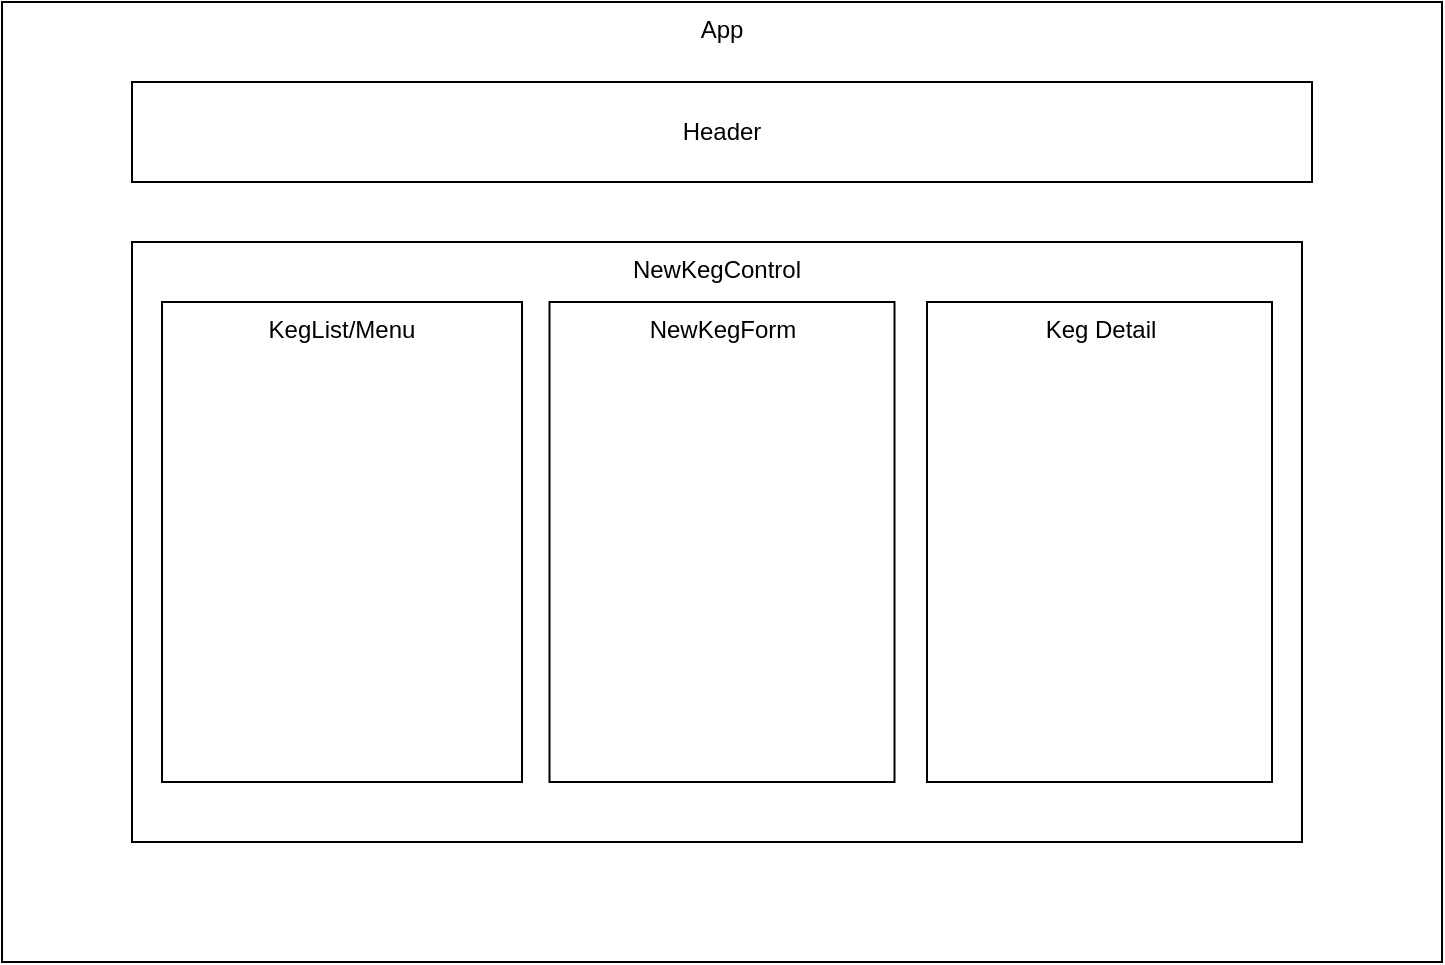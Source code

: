 <mxfile version="14.8.3" type="github">
  <diagram id="0ATa1sMxeN12RNkvLg7X" name="Page-1">
    <mxGraphModel dx="718" dy="905" grid="1" gridSize="10" guides="1" tooltips="1" connect="1" arrows="1" fold="1" page="1" pageScale="1" pageWidth="1100" pageHeight="850" math="0" shadow="0">
      <root>
        <mxCell id="0" />
        <mxCell id="1" parent="0" />
        <mxCell id="li97C6E7J4kbDahqT6OQ-1" value="App&lt;br&gt;" style="rounded=0;whiteSpace=wrap;html=1;verticalAlign=top;" vertex="1" parent="1">
          <mxGeometry x="80" y="80" width="720" height="480" as="geometry" />
        </mxCell>
        <mxCell id="li97C6E7J4kbDahqT6OQ-2" value="Header" style="rounded=0;whiteSpace=wrap;html=1;verticalAlign=middle;" vertex="1" parent="1">
          <mxGeometry x="145" y="120" width="590" height="50" as="geometry" />
        </mxCell>
        <mxCell id="li97C6E7J4kbDahqT6OQ-3" value="NewKegControl" style="rounded=0;whiteSpace=wrap;html=1;verticalAlign=top;" vertex="1" parent="1">
          <mxGeometry x="145" y="200" width="585" height="300" as="geometry" />
        </mxCell>
        <mxCell id="li97C6E7J4kbDahqT6OQ-4" value="KegList/Menu" style="rounded=0;whiteSpace=wrap;html=1;verticalAlign=top;" vertex="1" parent="1">
          <mxGeometry x="160" y="230" width="180" height="240" as="geometry" />
        </mxCell>
        <mxCell id="li97C6E7J4kbDahqT6OQ-5" value="NewKegForm" style="rounded=0;whiteSpace=wrap;html=1;verticalAlign=top;" vertex="1" parent="1">
          <mxGeometry x="353.75" y="230" width="172.5" height="240" as="geometry" />
        </mxCell>
        <mxCell id="li97C6E7J4kbDahqT6OQ-7" value="Keg Detail" style="rounded=0;whiteSpace=wrap;html=1;verticalAlign=top;" vertex="1" parent="1">
          <mxGeometry x="542.5" y="230" width="172.5" height="240" as="geometry" />
        </mxCell>
      </root>
    </mxGraphModel>
  </diagram>
</mxfile>
